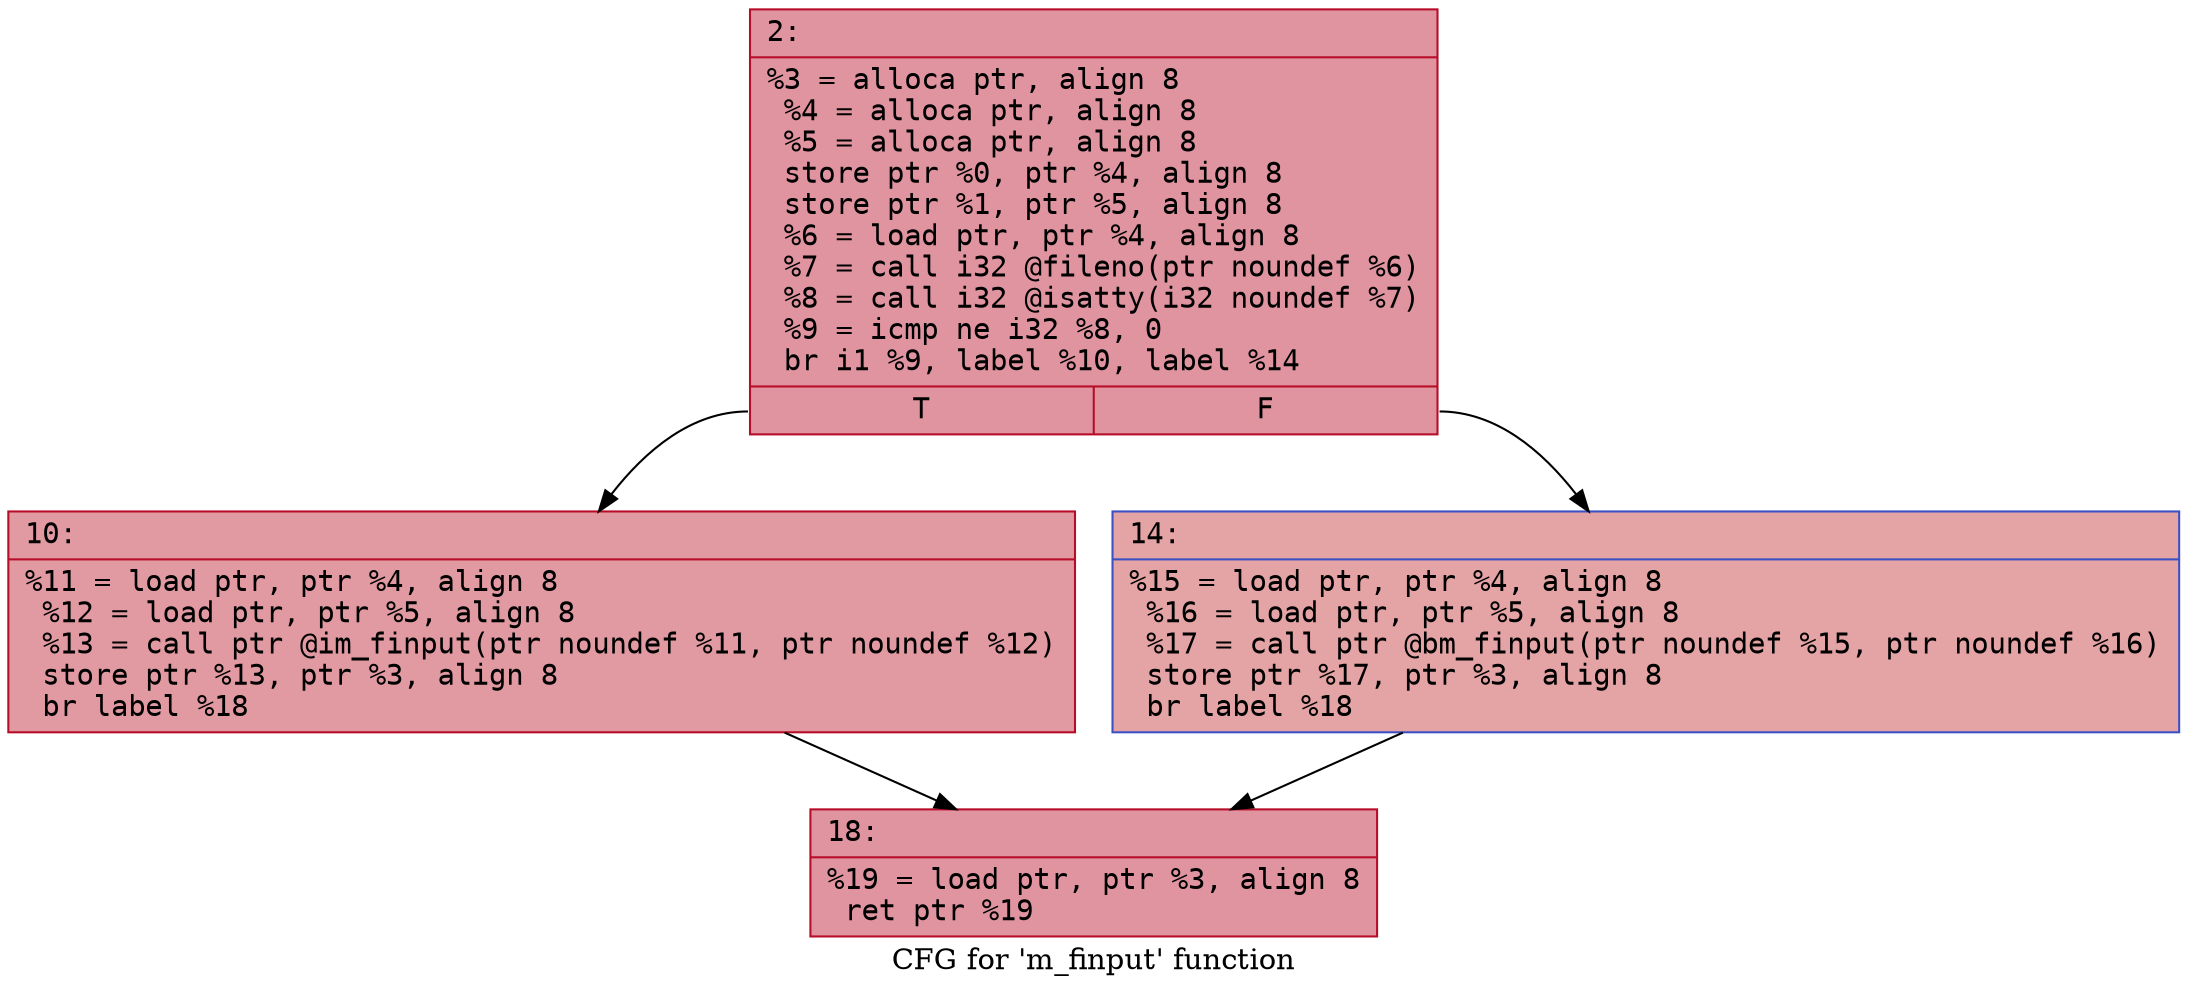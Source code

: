 digraph "CFG for 'm_finput' function" {
	label="CFG for 'm_finput' function";

	Node0x600001ec8dc0 [shape=record,color="#b70d28ff", style=filled, fillcolor="#b70d2870" fontname="Courier",label="{2:\l|  %3 = alloca ptr, align 8\l  %4 = alloca ptr, align 8\l  %5 = alloca ptr, align 8\l  store ptr %0, ptr %4, align 8\l  store ptr %1, ptr %5, align 8\l  %6 = load ptr, ptr %4, align 8\l  %7 = call i32 @fileno(ptr noundef %6)\l  %8 = call i32 @isatty(i32 noundef %7)\l  %9 = icmp ne i32 %8, 0\l  br i1 %9, label %10, label %14\l|{<s0>T|<s1>F}}"];
	Node0x600001ec8dc0:s0 -> Node0x600001ec8e10[tooltip="2 -> 10\nProbability 62.50%" ];
	Node0x600001ec8dc0:s1 -> Node0x600001ec8e60[tooltip="2 -> 14\nProbability 37.50%" ];
	Node0x600001ec8e10 [shape=record,color="#b70d28ff", style=filled, fillcolor="#bb1b2c70" fontname="Courier",label="{10:\l|  %11 = load ptr, ptr %4, align 8\l  %12 = load ptr, ptr %5, align 8\l  %13 = call ptr @im_finput(ptr noundef %11, ptr noundef %12)\l  store ptr %13, ptr %3, align 8\l  br label %18\l}"];
	Node0x600001ec8e10 -> Node0x600001ec8eb0[tooltip="10 -> 18\nProbability 100.00%" ];
	Node0x600001ec8e60 [shape=record,color="#3d50c3ff", style=filled, fillcolor="#c32e3170" fontname="Courier",label="{14:\l|  %15 = load ptr, ptr %4, align 8\l  %16 = load ptr, ptr %5, align 8\l  %17 = call ptr @bm_finput(ptr noundef %15, ptr noundef %16)\l  store ptr %17, ptr %3, align 8\l  br label %18\l}"];
	Node0x600001ec8e60 -> Node0x600001ec8eb0[tooltip="14 -> 18\nProbability 100.00%" ];
	Node0x600001ec8eb0 [shape=record,color="#b70d28ff", style=filled, fillcolor="#b70d2870" fontname="Courier",label="{18:\l|  %19 = load ptr, ptr %3, align 8\l  ret ptr %19\l}"];
}
